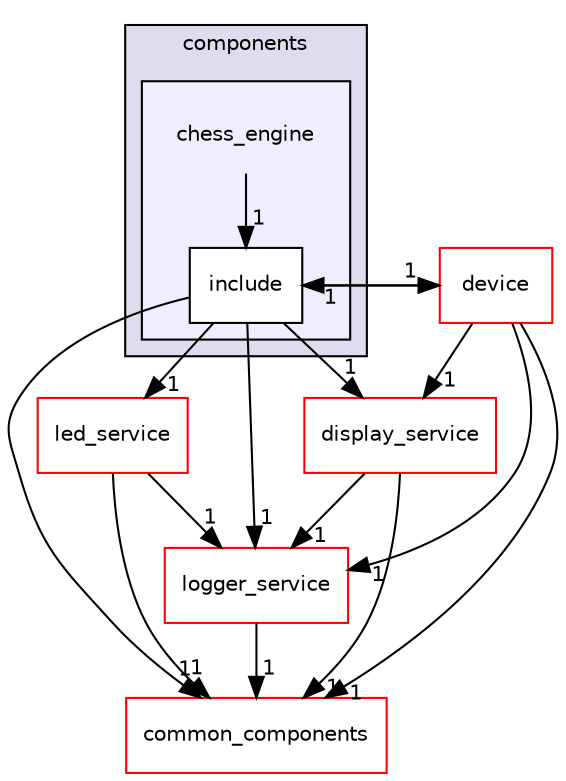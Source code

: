 digraph "components/chess_engine" {
  compound=true
  node [ fontsize="10", fontname="Helvetica"];
  edge [ labelfontsize="10", labelfontname="Helvetica"];
  subgraph clusterdir_409f97388efe006bc3438b95e9edef48 {
    graph [ bgcolor="#ddddee", pencolor="black", label="components" fontname="Helvetica", fontsize="10", URL="dir_409f97388efe006bc3438b95e9edef48.html"]
  subgraph clusterdir_278efd6fadc5c4820680beb56b10a4ed {
    graph [ bgcolor="#eeeeff", pencolor="black", label="" URL="dir_278efd6fadc5c4820680beb56b10a4ed.html"];
    dir_278efd6fadc5c4820680beb56b10a4ed [shape=plaintext label="chess_engine"];
    dir_83cf8a9306746481287d939e584f8f23 [shape=box label="include" color="black" fillcolor="white" style="filled" URL="dir_83cf8a9306746481287d939e584f8f23.html"];
  }
  }
  dir_0971f42274b269b591d074f289887a6a [shape=box label="common_components" fillcolor="white" style="filled" color="red" URL="dir_0971f42274b269b591d074f289887a6a.html"];
  dir_7e9c4f7e394755ea1e87af0b7158d055 [shape=box label="display_service" fillcolor="white" style="filled" color="red" URL="dir_7e9c4f7e394755ea1e87af0b7158d055.html"];
  dir_c1792ea5976c2c2decbd7faf554fbc40 [shape=box label="led_service" fillcolor="white" style="filled" color="red" URL="dir_c1792ea5976c2c2decbd7faf554fbc40.html"];
  dir_0cece418d453858bbe77e468de98adc6 [shape=box label="logger_service" fillcolor="white" style="filled" color="red" URL="dir_0cece418d453858bbe77e468de98adc6.html"];
  dir_27278b313c1e696b0e5eca555051df01 [shape=box label="device" fillcolor="white" style="filled" color="red" URL="dir_27278b313c1e696b0e5eca555051df01.html"];
  dir_83cf8a9306746481287d939e584f8f23->dir_0971f42274b269b591d074f289887a6a [headlabel="1", labeldistance=1.5 headhref="dir_000063_000039.html"];
  dir_83cf8a9306746481287d939e584f8f23->dir_7e9c4f7e394755ea1e87af0b7158d055 [headlabel="1", labeldistance=1.5 headhref="dir_000063_000041.html"];
  dir_83cf8a9306746481287d939e584f8f23->dir_c1792ea5976c2c2decbd7faf554fbc40 [headlabel="1", labeldistance=1.5 headhref="dir_000063_000042.html"];
  dir_83cf8a9306746481287d939e584f8f23->dir_0cece418d453858bbe77e468de98adc6 [headlabel="1", labeldistance=1.5 headhref="dir_000063_000043.html"];
  dir_83cf8a9306746481287d939e584f8f23->dir_27278b313c1e696b0e5eca555051df01 [headlabel="1", labeldistance=1.5 headhref="dir_000063_000040.html"];
  dir_7e9c4f7e394755ea1e87af0b7158d055->dir_0971f42274b269b591d074f289887a6a [headlabel="1", labeldistance=1.5 headhref="dir_000041_000039.html"];
  dir_7e9c4f7e394755ea1e87af0b7158d055->dir_0cece418d453858bbe77e468de98adc6 [headlabel="1", labeldistance=1.5 headhref="dir_000041_000043.html"];
  dir_c1792ea5976c2c2decbd7faf554fbc40->dir_0971f42274b269b591d074f289887a6a [headlabel="1", labeldistance=1.5 headhref="dir_000042_000039.html"];
  dir_c1792ea5976c2c2decbd7faf554fbc40->dir_0cece418d453858bbe77e468de98adc6 [headlabel="1", labeldistance=1.5 headhref="dir_000042_000043.html"];
  dir_278efd6fadc5c4820680beb56b10a4ed->dir_83cf8a9306746481287d939e584f8f23 [headlabel="1", labeldistance=1.5 headhref="dir_000038_000063.html"];
  dir_0cece418d453858bbe77e468de98adc6->dir_0971f42274b269b591d074f289887a6a [headlabel="1", labeldistance=1.5 headhref="dir_000043_000039.html"];
  dir_27278b313c1e696b0e5eca555051df01->dir_0971f42274b269b591d074f289887a6a [headlabel="1", labeldistance=1.5 headhref="dir_000040_000039.html"];
  dir_27278b313c1e696b0e5eca555051df01->dir_83cf8a9306746481287d939e584f8f23 [headlabel="1", labeldistance=1.5 headhref="dir_000040_000063.html"];
  dir_27278b313c1e696b0e5eca555051df01->dir_7e9c4f7e394755ea1e87af0b7158d055 [headlabel="1", labeldistance=1.5 headhref="dir_000040_000041.html"];
  dir_27278b313c1e696b0e5eca555051df01->dir_0cece418d453858bbe77e468de98adc6 [headlabel="1", labeldistance=1.5 headhref="dir_000040_000043.html"];
}

